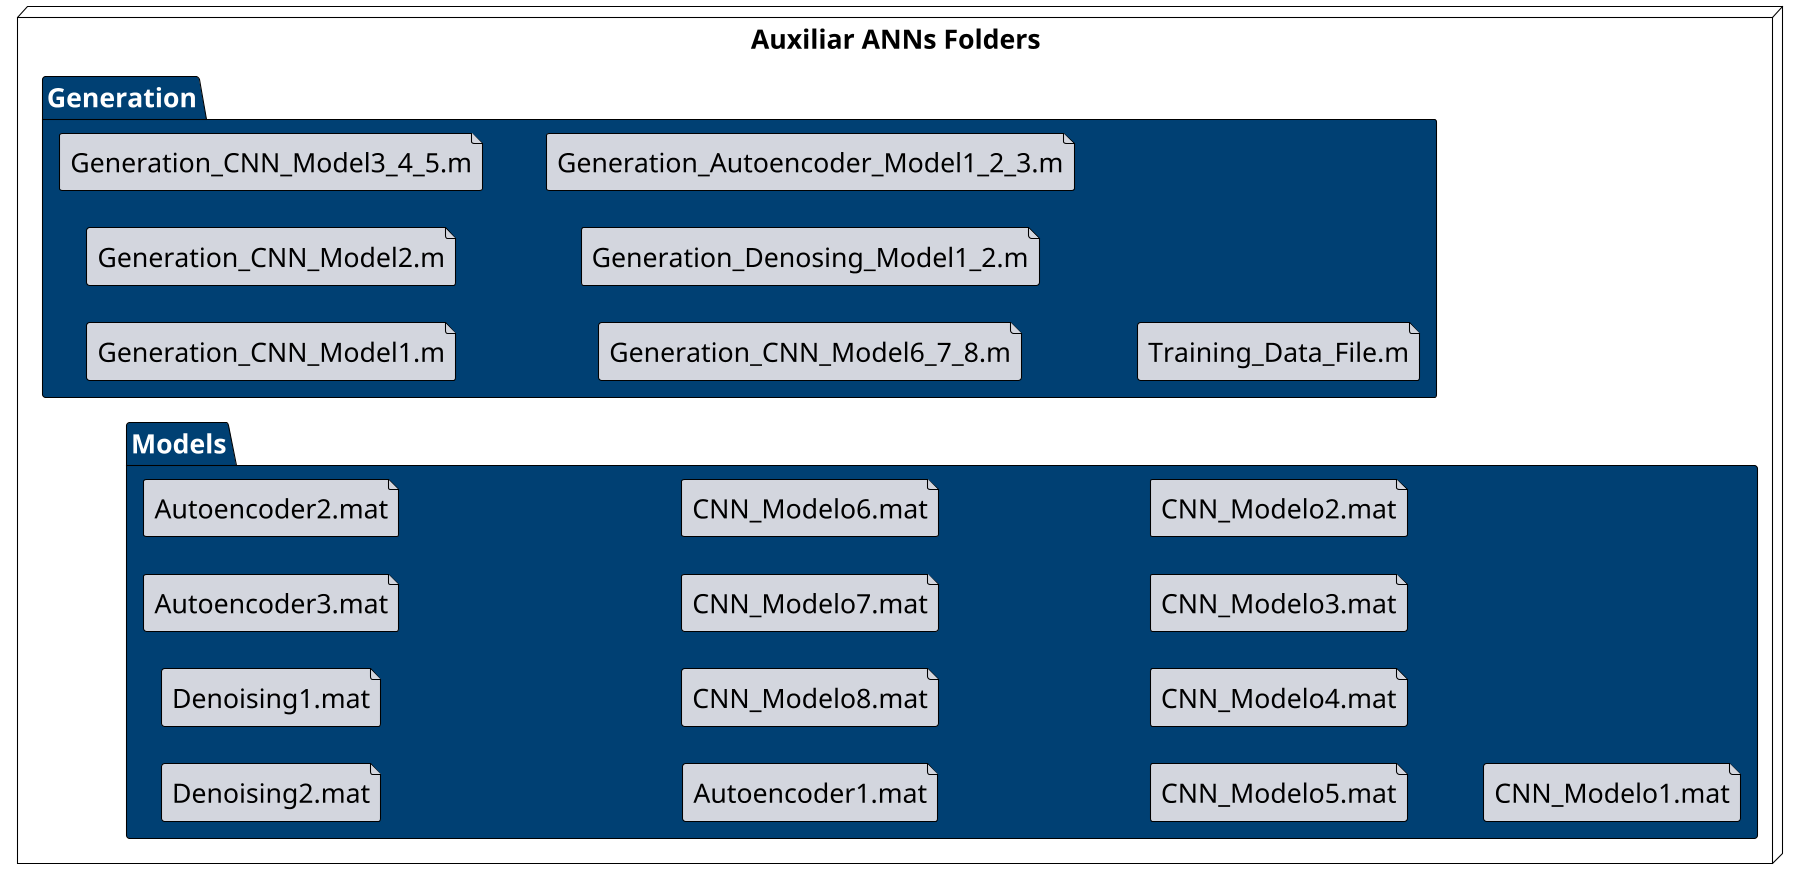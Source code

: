 @startuml Auxiliar

left to right direction
'top to bottom direction

skinparam defaultFontName Segoe UI
skinparam defaultFontSize 25
scale 1800*1800

<style>
    node {
        Fontcolor #000000
        LineThickness 1
        LineColor black
    }
    folder {
        Fontcolor  #FFFFFF
        BackGroundColor #004073
        LineThickness 1
        LineColor black
    }
    package {
        BackGroundColor #12bdb9
        LineThickness 1
        LineColor black
    }

    file {
        BackGroundColor #d3d6de
        LineThickness 1
        LineColor black
    }

    component{
        BackGroundColor #d3d6de
        LineThickness 1
        LineColor black
    }
</style>


node "Auxiliar ANNs Folders" as "Aux_folder"{
    folder "Generation" {
        file "Generation_CNN_Model1.m"
        file "Generation_CNN_Model2.m"
        file "Generation_CNN_Model3_4_5.m"
        file "Generation_CNN_Model6_7_8.m"
        file "Generation_Denosing_Model1_2.m"
        file "Generation_Autoencoder_Model1_2_3.m"
        file "Training_Data_File.m"
    }
    folder "Models" {


        file "Denoising2.mat"
        file "Denoising1.mat"

        file "Autoencoder3.mat"
        file "Autoencoder2.mat"
        file "Autoencoder1.mat"
        

         file "CNN_Modelo8.mat"
        file "CNN_Modelo7.mat"
        file "CNN_Modelo6.mat"
        file "CNN_Modelo5.mat"
        file "CNN_Modelo4.mat"
        file "CNN_Modelo3.mat"
        file "CNN_Modelo2.mat"
        file "CNN_Modelo1.mat"

    }
}
@enduml

